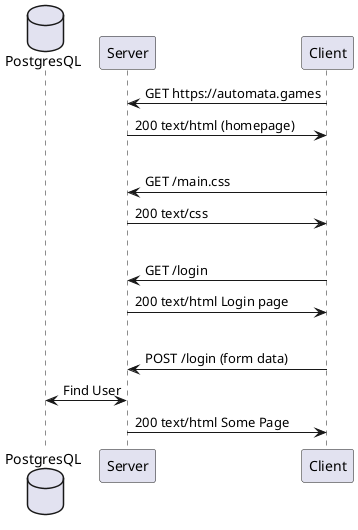 @startuml
database PostgresQL as pg
participant Server as s
participant Client as c

c -> s: GET https://automata.games
s -> c: 200 text/html (homepage)
|||
c -> s: GET /main.css
s -> c: 200 text/css
|||
c -> s: GET /login
s -> c: 200 text/html Login page
|||
c -> s: POST /login (form data)
s <-> pg: Find User
s -> c: 200 text/html Some Page
@enduml